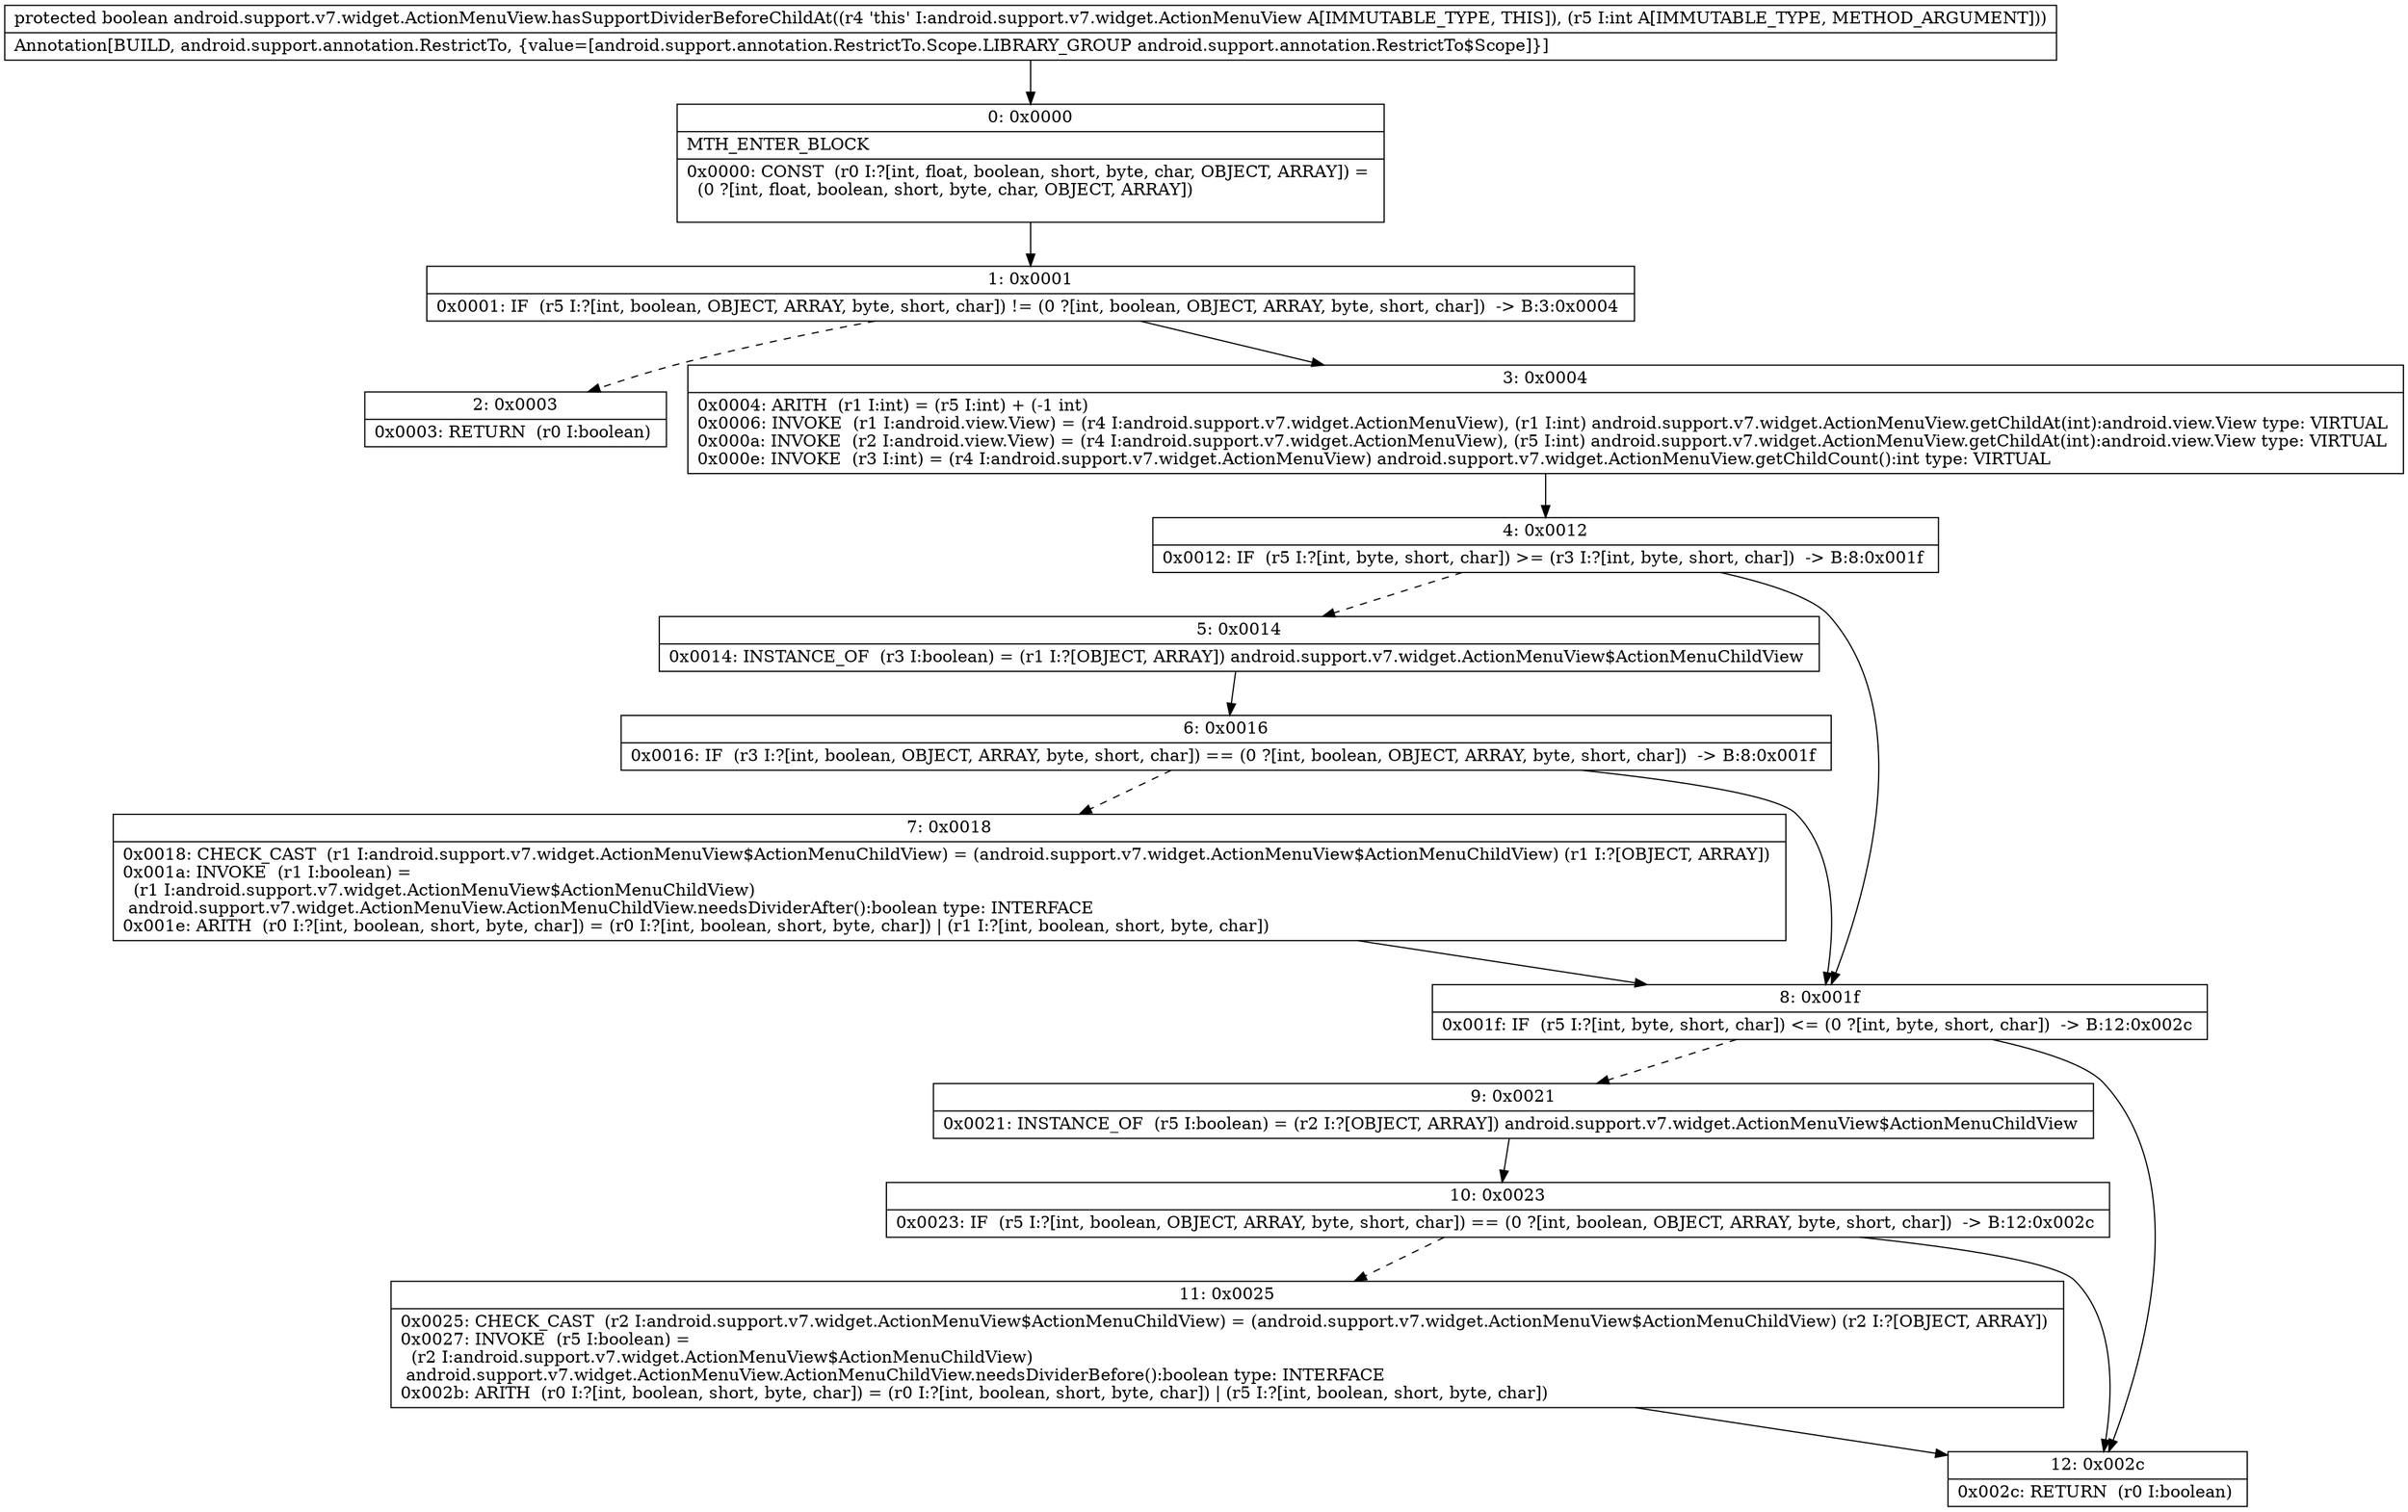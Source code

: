 digraph "CFG forandroid.support.v7.widget.ActionMenuView.hasSupportDividerBeforeChildAt(I)Z" {
Node_0 [shape=record,label="{0\:\ 0x0000|MTH_ENTER_BLOCK\l|0x0000: CONST  (r0 I:?[int, float, boolean, short, byte, char, OBJECT, ARRAY]) = \l  (0 ?[int, float, boolean, short, byte, char, OBJECT, ARRAY])\l \l}"];
Node_1 [shape=record,label="{1\:\ 0x0001|0x0001: IF  (r5 I:?[int, boolean, OBJECT, ARRAY, byte, short, char]) != (0 ?[int, boolean, OBJECT, ARRAY, byte, short, char])  \-\> B:3:0x0004 \l}"];
Node_2 [shape=record,label="{2\:\ 0x0003|0x0003: RETURN  (r0 I:boolean) \l}"];
Node_3 [shape=record,label="{3\:\ 0x0004|0x0004: ARITH  (r1 I:int) = (r5 I:int) + (\-1 int) \l0x0006: INVOKE  (r1 I:android.view.View) = (r4 I:android.support.v7.widget.ActionMenuView), (r1 I:int) android.support.v7.widget.ActionMenuView.getChildAt(int):android.view.View type: VIRTUAL \l0x000a: INVOKE  (r2 I:android.view.View) = (r4 I:android.support.v7.widget.ActionMenuView), (r5 I:int) android.support.v7.widget.ActionMenuView.getChildAt(int):android.view.View type: VIRTUAL \l0x000e: INVOKE  (r3 I:int) = (r4 I:android.support.v7.widget.ActionMenuView) android.support.v7.widget.ActionMenuView.getChildCount():int type: VIRTUAL \l}"];
Node_4 [shape=record,label="{4\:\ 0x0012|0x0012: IF  (r5 I:?[int, byte, short, char]) \>= (r3 I:?[int, byte, short, char])  \-\> B:8:0x001f \l}"];
Node_5 [shape=record,label="{5\:\ 0x0014|0x0014: INSTANCE_OF  (r3 I:boolean) = (r1 I:?[OBJECT, ARRAY]) android.support.v7.widget.ActionMenuView$ActionMenuChildView \l}"];
Node_6 [shape=record,label="{6\:\ 0x0016|0x0016: IF  (r3 I:?[int, boolean, OBJECT, ARRAY, byte, short, char]) == (0 ?[int, boolean, OBJECT, ARRAY, byte, short, char])  \-\> B:8:0x001f \l}"];
Node_7 [shape=record,label="{7\:\ 0x0018|0x0018: CHECK_CAST  (r1 I:android.support.v7.widget.ActionMenuView$ActionMenuChildView) = (android.support.v7.widget.ActionMenuView$ActionMenuChildView) (r1 I:?[OBJECT, ARRAY]) \l0x001a: INVOKE  (r1 I:boolean) = \l  (r1 I:android.support.v7.widget.ActionMenuView$ActionMenuChildView)\l android.support.v7.widget.ActionMenuView.ActionMenuChildView.needsDividerAfter():boolean type: INTERFACE \l0x001e: ARITH  (r0 I:?[int, boolean, short, byte, char]) = (r0 I:?[int, boolean, short, byte, char]) \| (r1 I:?[int, boolean, short, byte, char]) \l}"];
Node_8 [shape=record,label="{8\:\ 0x001f|0x001f: IF  (r5 I:?[int, byte, short, char]) \<= (0 ?[int, byte, short, char])  \-\> B:12:0x002c \l}"];
Node_9 [shape=record,label="{9\:\ 0x0021|0x0021: INSTANCE_OF  (r5 I:boolean) = (r2 I:?[OBJECT, ARRAY]) android.support.v7.widget.ActionMenuView$ActionMenuChildView \l}"];
Node_10 [shape=record,label="{10\:\ 0x0023|0x0023: IF  (r5 I:?[int, boolean, OBJECT, ARRAY, byte, short, char]) == (0 ?[int, boolean, OBJECT, ARRAY, byte, short, char])  \-\> B:12:0x002c \l}"];
Node_11 [shape=record,label="{11\:\ 0x0025|0x0025: CHECK_CAST  (r2 I:android.support.v7.widget.ActionMenuView$ActionMenuChildView) = (android.support.v7.widget.ActionMenuView$ActionMenuChildView) (r2 I:?[OBJECT, ARRAY]) \l0x0027: INVOKE  (r5 I:boolean) = \l  (r2 I:android.support.v7.widget.ActionMenuView$ActionMenuChildView)\l android.support.v7.widget.ActionMenuView.ActionMenuChildView.needsDividerBefore():boolean type: INTERFACE \l0x002b: ARITH  (r0 I:?[int, boolean, short, byte, char]) = (r0 I:?[int, boolean, short, byte, char]) \| (r5 I:?[int, boolean, short, byte, char]) \l}"];
Node_12 [shape=record,label="{12\:\ 0x002c|0x002c: RETURN  (r0 I:boolean) \l}"];
MethodNode[shape=record,label="{protected boolean android.support.v7.widget.ActionMenuView.hasSupportDividerBeforeChildAt((r4 'this' I:android.support.v7.widget.ActionMenuView A[IMMUTABLE_TYPE, THIS]), (r5 I:int A[IMMUTABLE_TYPE, METHOD_ARGUMENT]))  | Annotation[BUILD, android.support.annotation.RestrictTo, \{value=[android.support.annotation.RestrictTo.Scope.LIBRARY_GROUP android.support.annotation.RestrictTo$Scope]\}]\l}"];
MethodNode -> Node_0;
Node_0 -> Node_1;
Node_1 -> Node_2[style=dashed];
Node_1 -> Node_3;
Node_3 -> Node_4;
Node_4 -> Node_5[style=dashed];
Node_4 -> Node_8;
Node_5 -> Node_6;
Node_6 -> Node_7[style=dashed];
Node_6 -> Node_8;
Node_7 -> Node_8;
Node_8 -> Node_9[style=dashed];
Node_8 -> Node_12;
Node_9 -> Node_10;
Node_10 -> Node_11[style=dashed];
Node_10 -> Node_12;
Node_11 -> Node_12;
}

